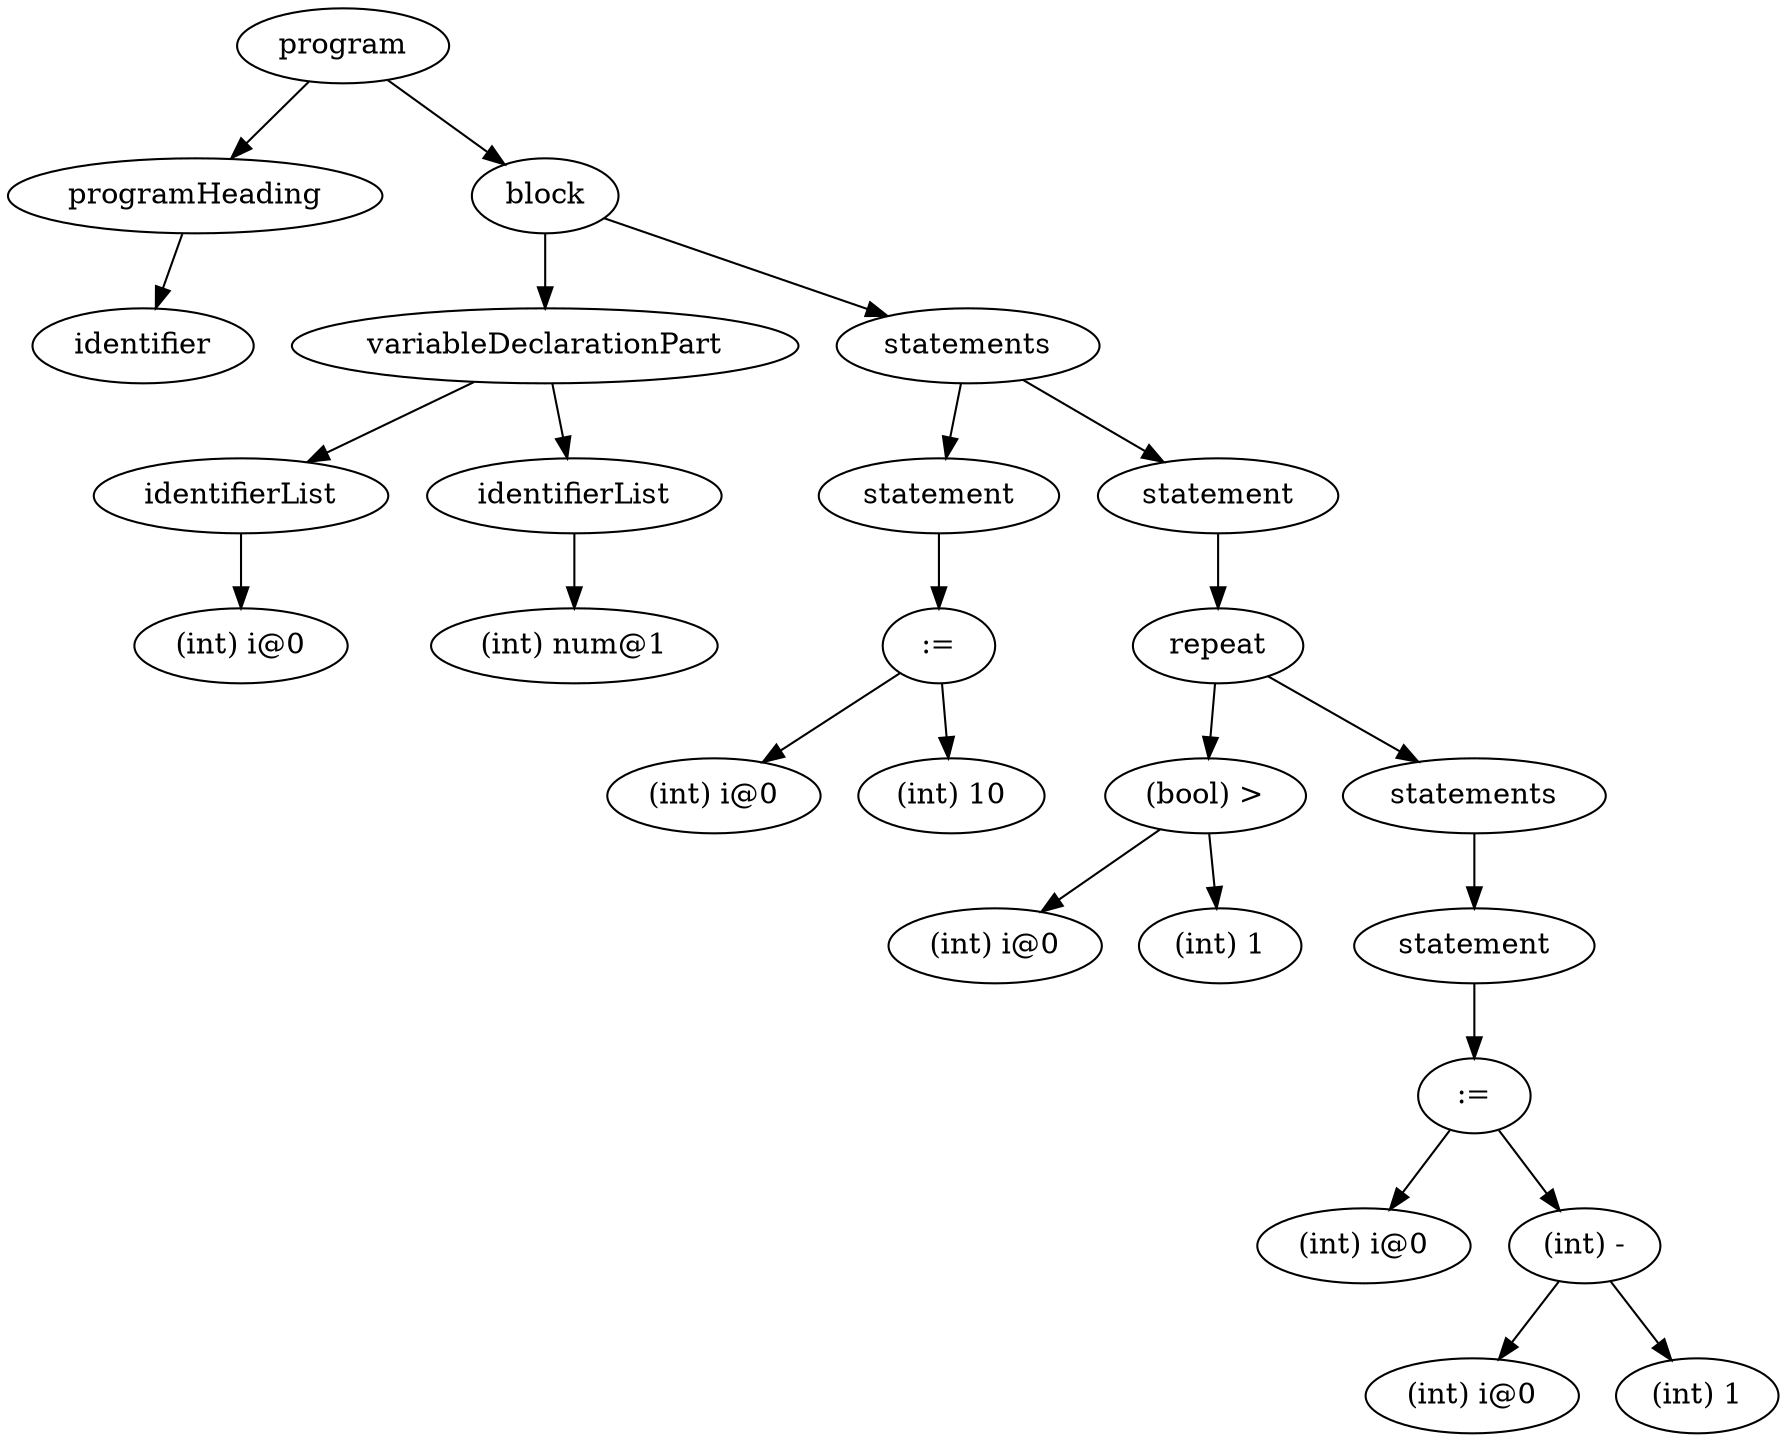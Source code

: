 digraph {
graph [ordering="out"];
node0[label="program"];
node1[label="programHeading"];
node2[label="identifier"];
node1 -> node2;
node0 -> node1;
node3[label="block"];
node4[label="variableDeclarationPart"];
node5[label="identifierList"];
node6[label="(int) i@0"];
node5 -> node6;
node4 -> node5;
node7[label="identifierList"];
node8[label="(int) num@1"];
node7 -> node8;
node4 -> node7;
node3 -> node4;
node9[label="statements"];
node10[label="statement"];
node11[label=":="];
node12[label="(int) i@0"];
node11 -> node12;
node13[label="(int) 10"];
node11 -> node13;
node10 -> node11;
node9 -> node10;
node14[label="statement"];
node15[label="repeat"];
node16[label="(bool) >"];
node17[label="(int) i@0"];
node16 -> node17;
node18[label="(int) 1"];
node16 -> node18;
node15 -> node16;
node19[label="statements"];
node20[label="statement"];
node21[label=":="];
node22[label="(int) i@0"];
node21 -> node22;
node23[label="(int) -"];
node24[label="(int) i@0"];
node23 -> node24;
node25[label="(int) 1"];
node23 -> node25;
node21 -> node23;
node20 -> node21;
node19 -> node20;
node15 -> node19;
node14 -> node15;
node9 -> node14;
node3 -> node9;
node0 -> node3;
}
